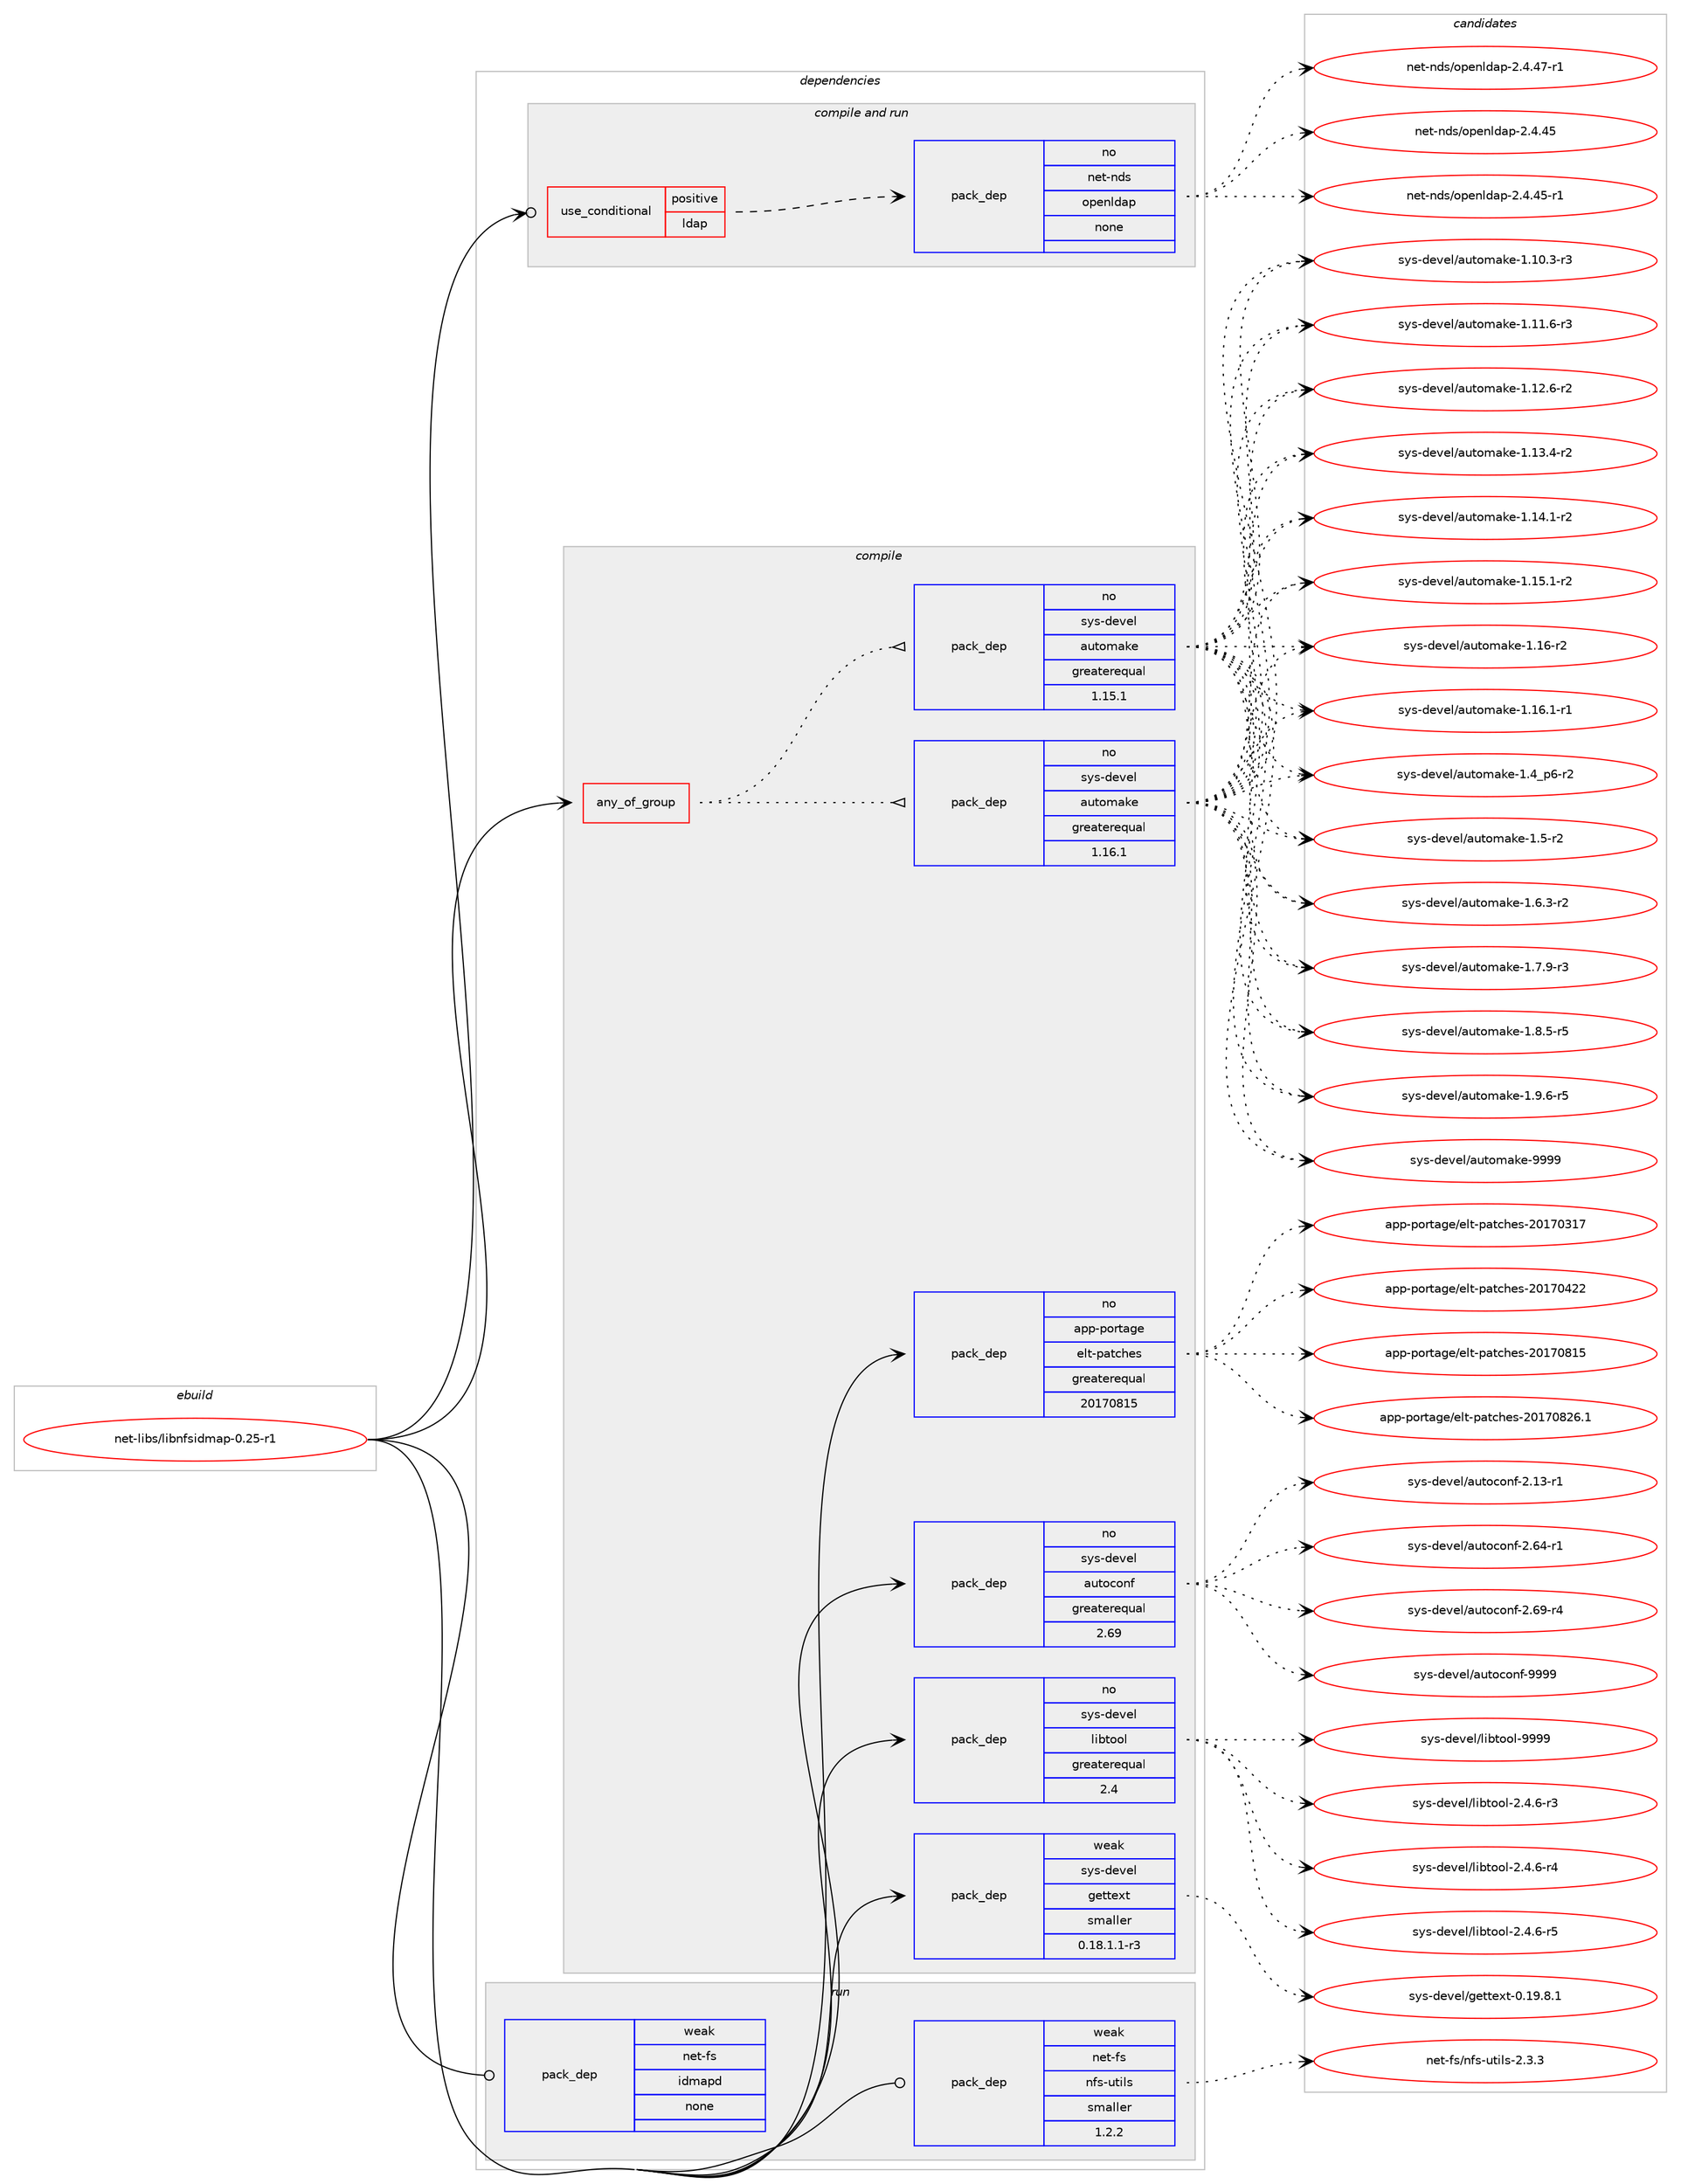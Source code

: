 digraph prolog {

# *************
# Graph options
# *************

newrank=true;
concentrate=true;
compound=true;
graph [rankdir=LR,fontname=Helvetica,fontsize=10,ranksep=1.5];#, ranksep=2.5, nodesep=0.2];
edge  [arrowhead=vee];
node  [fontname=Helvetica,fontsize=10];

# **********
# The ebuild
# **********

subgraph cluster_leftcol {
color=gray;
rank=same;
label=<<i>ebuild</i>>;
id [label="net-libs/libnfsidmap-0.25-r1", color=red, width=4, href="../net-libs/libnfsidmap-0.25-r1.svg"];
}

# ****************
# The dependencies
# ****************

subgraph cluster_midcol {
color=gray;
label=<<i>dependencies</i>>;
subgraph cluster_compile {
fillcolor="#eeeeee";
style=filled;
label=<<i>compile</i>>;
subgraph any26132 {
dependency1659895 [label=<<TABLE BORDER="0" CELLBORDER="1" CELLSPACING="0" CELLPADDING="4"><TR><TD CELLPADDING="10">any_of_group</TD></TR></TABLE>>, shape=none, color=red];subgraph pack1186747 {
dependency1659896 [label=<<TABLE BORDER="0" CELLBORDER="1" CELLSPACING="0" CELLPADDING="4" WIDTH="220"><TR><TD ROWSPAN="6" CELLPADDING="30">pack_dep</TD></TR><TR><TD WIDTH="110">no</TD></TR><TR><TD>sys-devel</TD></TR><TR><TD>automake</TD></TR><TR><TD>greaterequal</TD></TR><TR><TD>1.16.1</TD></TR></TABLE>>, shape=none, color=blue];
}
dependency1659895:e -> dependency1659896:w [weight=20,style="dotted",arrowhead="oinv"];
subgraph pack1186748 {
dependency1659897 [label=<<TABLE BORDER="0" CELLBORDER="1" CELLSPACING="0" CELLPADDING="4" WIDTH="220"><TR><TD ROWSPAN="6" CELLPADDING="30">pack_dep</TD></TR><TR><TD WIDTH="110">no</TD></TR><TR><TD>sys-devel</TD></TR><TR><TD>automake</TD></TR><TR><TD>greaterequal</TD></TR><TR><TD>1.15.1</TD></TR></TABLE>>, shape=none, color=blue];
}
dependency1659895:e -> dependency1659897:w [weight=20,style="dotted",arrowhead="oinv"];
}
id:e -> dependency1659895:w [weight=20,style="solid",arrowhead="vee"];
subgraph pack1186749 {
dependency1659898 [label=<<TABLE BORDER="0" CELLBORDER="1" CELLSPACING="0" CELLPADDING="4" WIDTH="220"><TR><TD ROWSPAN="6" CELLPADDING="30">pack_dep</TD></TR><TR><TD WIDTH="110">no</TD></TR><TR><TD>app-portage</TD></TR><TR><TD>elt-patches</TD></TR><TR><TD>greaterequal</TD></TR><TR><TD>20170815</TD></TR></TABLE>>, shape=none, color=blue];
}
id:e -> dependency1659898:w [weight=20,style="solid",arrowhead="vee"];
subgraph pack1186750 {
dependency1659899 [label=<<TABLE BORDER="0" CELLBORDER="1" CELLSPACING="0" CELLPADDING="4" WIDTH="220"><TR><TD ROWSPAN="6" CELLPADDING="30">pack_dep</TD></TR><TR><TD WIDTH="110">no</TD></TR><TR><TD>sys-devel</TD></TR><TR><TD>autoconf</TD></TR><TR><TD>greaterequal</TD></TR><TR><TD>2.69</TD></TR></TABLE>>, shape=none, color=blue];
}
id:e -> dependency1659899:w [weight=20,style="solid",arrowhead="vee"];
subgraph pack1186751 {
dependency1659900 [label=<<TABLE BORDER="0" CELLBORDER="1" CELLSPACING="0" CELLPADDING="4" WIDTH="220"><TR><TD ROWSPAN="6" CELLPADDING="30">pack_dep</TD></TR><TR><TD WIDTH="110">no</TD></TR><TR><TD>sys-devel</TD></TR><TR><TD>libtool</TD></TR><TR><TD>greaterequal</TD></TR><TR><TD>2.4</TD></TR></TABLE>>, shape=none, color=blue];
}
id:e -> dependency1659900:w [weight=20,style="solid",arrowhead="vee"];
subgraph pack1186752 {
dependency1659901 [label=<<TABLE BORDER="0" CELLBORDER="1" CELLSPACING="0" CELLPADDING="4" WIDTH="220"><TR><TD ROWSPAN="6" CELLPADDING="30">pack_dep</TD></TR><TR><TD WIDTH="110">weak</TD></TR><TR><TD>sys-devel</TD></TR><TR><TD>gettext</TD></TR><TR><TD>smaller</TD></TR><TR><TD>0.18.1.1-r3</TD></TR></TABLE>>, shape=none, color=blue];
}
id:e -> dependency1659901:w [weight=20,style="solid",arrowhead="vee"];
}
subgraph cluster_compileandrun {
fillcolor="#eeeeee";
style=filled;
label=<<i>compile and run</i>>;
subgraph cond446228 {
dependency1659902 [label=<<TABLE BORDER="0" CELLBORDER="1" CELLSPACING="0" CELLPADDING="4"><TR><TD ROWSPAN="3" CELLPADDING="10">use_conditional</TD></TR><TR><TD>positive</TD></TR><TR><TD>ldap</TD></TR></TABLE>>, shape=none, color=red];
subgraph pack1186753 {
dependency1659903 [label=<<TABLE BORDER="0" CELLBORDER="1" CELLSPACING="0" CELLPADDING="4" WIDTH="220"><TR><TD ROWSPAN="6" CELLPADDING="30">pack_dep</TD></TR><TR><TD WIDTH="110">no</TD></TR><TR><TD>net-nds</TD></TR><TR><TD>openldap</TD></TR><TR><TD>none</TD></TR><TR><TD></TD></TR></TABLE>>, shape=none, color=blue];
}
dependency1659902:e -> dependency1659903:w [weight=20,style="dashed",arrowhead="vee"];
}
id:e -> dependency1659902:w [weight=20,style="solid",arrowhead="odotvee"];
}
subgraph cluster_run {
fillcolor="#eeeeee";
style=filled;
label=<<i>run</i>>;
subgraph pack1186754 {
dependency1659904 [label=<<TABLE BORDER="0" CELLBORDER="1" CELLSPACING="0" CELLPADDING="4" WIDTH="220"><TR><TD ROWSPAN="6" CELLPADDING="30">pack_dep</TD></TR><TR><TD WIDTH="110">weak</TD></TR><TR><TD>net-fs</TD></TR><TR><TD>idmapd</TD></TR><TR><TD>none</TD></TR><TR><TD></TD></TR></TABLE>>, shape=none, color=blue];
}
id:e -> dependency1659904:w [weight=20,style="solid",arrowhead="odot"];
subgraph pack1186755 {
dependency1659905 [label=<<TABLE BORDER="0" CELLBORDER="1" CELLSPACING="0" CELLPADDING="4" WIDTH="220"><TR><TD ROWSPAN="6" CELLPADDING="30">pack_dep</TD></TR><TR><TD WIDTH="110">weak</TD></TR><TR><TD>net-fs</TD></TR><TR><TD>nfs-utils</TD></TR><TR><TD>smaller</TD></TR><TR><TD>1.2.2</TD></TR></TABLE>>, shape=none, color=blue];
}
id:e -> dependency1659905:w [weight=20,style="solid",arrowhead="odot"];
}
}

# **************
# The candidates
# **************

subgraph cluster_choices {
rank=same;
color=gray;
label=<<i>candidates</i>>;

subgraph choice1186747 {
color=black;
nodesep=1;
choice11512111545100101118101108479711711611110997107101454946494846514511451 [label="sys-devel/automake-1.10.3-r3", color=red, width=4,href="../sys-devel/automake-1.10.3-r3.svg"];
choice11512111545100101118101108479711711611110997107101454946494946544511451 [label="sys-devel/automake-1.11.6-r3", color=red, width=4,href="../sys-devel/automake-1.11.6-r3.svg"];
choice11512111545100101118101108479711711611110997107101454946495046544511450 [label="sys-devel/automake-1.12.6-r2", color=red, width=4,href="../sys-devel/automake-1.12.6-r2.svg"];
choice11512111545100101118101108479711711611110997107101454946495146524511450 [label="sys-devel/automake-1.13.4-r2", color=red, width=4,href="../sys-devel/automake-1.13.4-r2.svg"];
choice11512111545100101118101108479711711611110997107101454946495246494511450 [label="sys-devel/automake-1.14.1-r2", color=red, width=4,href="../sys-devel/automake-1.14.1-r2.svg"];
choice11512111545100101118101108479711711611110997107101454946495346494511450 [label="sys-devel/automake-1.15.1-r2", color=red, width=4,href="../sys-devel/automake-1.15.1-r2.svg"];
choice1151211154510010111810110847971171161111099710710145494649544511450 [label="sys-devel/automake-1.16-r2", color=red, width=4,href="../sys-devel/automake-1.16-r2.svg"];
choice11512111545100101118101108479711711611110997107101454946495446494511449 [label="sys-devel/automake-1.16.1-r1", color=red, width=4,href="../sys-devel/automake-1.16.1-r1.svg"];
choice115121115451001011181011084797117116111109971071014549465295112544511450 [label="sys-devel/automake-1.4_p6-r2", color=red, width=4,href="../sys-devel/automake-1.4_p6-r2.svg"];
choice11512111545100101118101108479711711611110997107101454946534511450 [label="sys-devel/automake-1.5-r2", color=red, width=4,href="../sys-devel/automake-1.5-r2.svg"];
choice115121115451001011181011084797117116111109971071014549465446514511450 [label="sys-devel/automake-1.6.3-r2", color=red, width=4,href="../sys-devel/automake-1.6.3-r2.svg"];
choice115121115451001011181011084797117116111109971071014549465546574511451 [label="sys-devel/automake-1.7.9-r3", color=red, width=4,href="../sys-devel/automake-1.7.9-r3.svg"];
choice115121115451001011181011084797117116111109971071014549465646534511453 [label="sys-devel/automake-1.8.5-r5", color=red, width=4,href="../sys-devel/automake-1.8.5-r5.svg"];
choice115121115451001011181011084797117116111109971071014549465746544511453 [label="sys-devel/automake-1.9.6-r5", color=red, width=4,href="../sys-devel/automake-1.9.6-r5.svg"];
choice115121115451001011181011084797117116111109971071014557575757 [label="sys-devel/automake-9999", color=red, width=4,href="../sys-devel/automake-9999.svg"];
dependency1659896:e -> choice11512111545100101118101108479711711611110997107101454946494846514511451:w [style=dotted,weight="100"];
dependency1659896:e -> choice11512111545100101118101108479711711611110997107101454946494946544511451:w [style=dotted,weight="100"];
dependency1659896:e -> choice11512111545100101118101108479711711611110997107101454946495046544511450:w [style=dotted,weight="100"];
dependency1659896:e -> choice11512111545100101118101108479711711611110997107101454946495146524511450:w [style=dotted,weight="100"];
dependency1659896:e -> choice11512111545100101118101108479711711611110997107101454946495246494511450:w [style=dotted,weight="100"];
dependency1659896:e -> choice11512111545100101118101108479711711611110997107101454946495346494511450:w [style=dotted,weight="100"];
dependency1659896:e -> choice1151211154510010111810110847971171161111099710710145494649544511450:w [style=dotted,weight="100"];
dependency1659896:e -> choice11512111545100101118101108479711711611110997107101454946495446494511449:w [style=dotted,weight="100"];
dependency1659896:e -> choice115121115451001011181011084797117116111109971071014549465295112544511450:w [style=dotted,weight="100"];
dependency1659896:e -> choice11512111545100101118101108479711711611110997107101454946534511450:w [style=dotted,weight="100"];
dependency1659896:e -> choice115121115451001011181011084797117116111109971071014549465446514511450:w [style=dotted,weight="100"];
dependency1659896:e -> choice115121115451001011181011084797117116111109971071014549465546574511451:w [style=dotted,weight="100"];
dependency1659896:e -> choice115121115451001011181011084797117116111109971071014549465646534511453:w [style=dotted,weight="100"];
dependency1659896:e -> choice115121115451001011181011084797117116111109971071014549465746544511453:w [style=dotted,weight="100"];
dependency1659896:e -> choice115121115451001011181011084797117116111109971071014557575757:w [style=dotted,weight="100"];
}
subgraph choice1186748 {
color=black;
nodesep=1;
choice11512111545100101118101108479711711611110997107101454946494846514511451 [label="sys-devel/automake-1.10.3-r3", color=red, width=4,href="../sys-devel/automake-1.10.3-r3.svg"];
choice11512111545100101118101108479711711611110997107101454946494946544511451 [label="sys-devel/automake-1.11.6-r3", color=red, width=4,href="../sys-devel/automake-1.11.6-r3.svg"];
choice11512111545100101118101108479711711611110997107101454946495046544511450 [label="sys-devel/automake-1.12.6-r2", color=red, width=4,href="../sys-devel/automake-1.12.6-r2.svg"];
choice11512111545100101118101108479711711611110997107101454946495146524511450 [label="sys-devel/automake-1.13.4-r2", color=red, width=4,href="../sys-devel/automake-1.13.4-r2.svg"];
choice11512111545100101118101108479711711611110997107101454946495246494511450 [label="sys-devel/automake-1.14.1-r2", color=red, width=4,href="../sys-devel/automake-1.14.1-r2.svg"];
choice11512111545100101118101108479711711611110997107101454946495346494511450 [label="sys-devel/automake-1.15.1-r2", color=red, width=4,href="../sys-devel/automake-1.15.1-r2.svg"];
choice1151211154510010111810110847971171161111099710710145494649544511450 [label="sys-devel/automake-1.16-r2", color=red, width=4,href="../sys-devel/automake-1.16-r2.svg"];
choice11512111545100101118101108479711711611110997107101454946495446494511449 [label="sys-devel/automake-1.16.1-r1", color=red, width=4,href="../sys-devel/automake-1.16.1-r1.svg"];
choice115121115451001011181011084797117116111109971071014549465295112544511450 [label="sys-devel/automake-1.4_p6-r2", color=red, width=4,href="../sys-devel/automake-1.4_p6-r2.svg"];
choice11512111545100101118101108479711711611110997107101454946534511450 [label="sys-devel/automake-1.5-r2", color=red, width=4,href="../sys-devel/automake-1.5-r2.svg"];
choice115121115451001011181011084797117116111109971071014549465446514511450 [label="sys-devel/automake-1.6.3-r2", color=red, width=4,href="../sys-devel/automake-1.6.3-r2.svg"];
choice115121115451001011181011084797117116111109971071014549465546574511451 [label="sys-devel/automake-1.7.9-r3", color=red, width=4,href="../sys-devel/automake-1.7.9-r3.svg"];
choice115121115451001011181011084797117116111109971071014549465646534511453 [label="sys-devel/automake-1.8.5-r5", color=red, width=4,href="../sys-devel/automake-1.8.5-r5.svg"];
choice115121115451001011181011084797117116111109971071014549465746544511453 [label="sys-devel/automake-1.9.6-r5", color=red, width=4,href="../sys-devel/automake-1.9.6-r5.svg"];
choice115121115451001011181011084797117116111109971071014557575757 [label="sys-devel/automake-9999", color=red, width=4,href="../sys-devel/automake-9999.svg"];
dependency1659897:e -> choice11512111545100101118101108479711711611110997107101454946494846514511451:w [style=dotted,weight="100"];
dependency1659897:e -> choice11512111545100101118101108479711711611110997107101454946494946544511451:w [style=dotted,weight="100"];
dependency1659897:e -> choice11512111545100101118101108479711711611110997107101454946495046544511450:w [style=dotted,weight="100"];
dependency1659897:e -> choice11512111545100101118101108479711711611110997107101454946495146524511450:w [style=dotted,weight="100"];
dependency1659897:e -> choice11512111545100101118101108479711711611110997107101454946495246494511450:w [style=dotted,weight="100"];
dependency1659897:e -> choice11512111545100101118101108479711711611110997107101454946495346494511450:w [style=dotted,weight="100"];
dependency1659897:e -> choice1151211154510010111810110847971171161111099710710145494649544511450:w [style=dotted,weight="100"];
dependency1659897:e -> choice11512111545100101118101108479711711611110997107101454946495446494511449:w [style=dotted,weight="100"];
dependency1659897:e -> choice115121115451001011181011084797117116111109971071014549465295112544511450:w [style=dotted,weight="100"];
dependency1659897:e -> choice11512111545100101118101108479711711611110997107101454946534511450:w [style=dotted,weight="100"];
dependency1659897:e -> choice115121115451001011181011084797117116111109971071014549465446514511450:w [style=dotted,weight="100"];
dependency1659897:e -> choice115121115451001011181011084797117116111109971071014549465546574511451:w [style=dotted,weight="100"];
dependency1659897:e -> choice115121115451001011181011084797117116111109971071014549465646534511453:w [style=dotted,weight="100"];
dependency1659897:e -> choice115121115451001011181011084797117116111109971071014549465746544511453:w [style=dotted,weight="100"];
dependency1659897:e -> choice115121115451001011181011084797117116111109971071014557575757:w [style=dotted,weight="100"];
}
subgraph choice1186749 {
color=black;
nodesep=1;
choice97112112451121111141169710310147101108116451129711699104101115455048495548514955 [label="app-portage/elt-patches-20170317", color=red, width=4,href="../app-portage/elt-patches-20170317.svg"];
choice97112112451121111141169710310147101108116451129711699104101115455048495548525050 [label="app-portage/elt-patches-20170422", color=red, width=4,href="../app-portage/elt-patches-20170422.svg"];
choice97112112451121111141169710310147101108116451129711699104101115455048495548564953 [label="app-portage/elt-patches-20170815", color=red, width=4,href="../app-portage/elt-patches-20170815.svg"];
choice971121124511211111411697103101471011081164511297116991041011154550484955485650544649 [label="app-portage/elt-patches-20170826.1", color=red, width=4,href="../app-portage/elt-patches-20170826.1.svg"];
dependency1659898:e -> choice97112112451121111141169710310147101108116451129711699104101115455048495548514955:w [style=dotted,weight="100"];
dependency1659898:e -> choice97112112451121111141169710310147101108116451129711699104101115455048495548525050:w [style=dotted,weight="100"];
dependency1659898:e -> choice97112112451121111141169710310147101108116451129711699104101115455048495548564953:w [style=dotted,weight="100"];
dependency1659898:e -> choice971121124511211111411697103101471011081164511297116991041011154550484955485650544649:w [style=dotted,weight="100"];
}
subgraph choice1186750 {
color=black;
nodesep=1;
choice1151211154510010111810110847971171161119911111010245504649514511449 [label="sys-devel/autoconf-2.13-r1", color=red, width=4,href="../sys-devel/autoconf-2.13-r1.svg"];
choice1151211154510010111810110847971171161119911111010245504654524511449 [label="sys-devel/autoconf-2.64-r1", color=red, width=4,href="../sys-devel/autoconf-2.64-r1.svg"];
choice1151211154510010111810110847971171161119911111010245504654574511452 [label="sys-devel/autoconf-2.69-r4", color=red, width=4,href="../sys-devel/autoconf-2.69-r4.svg"];
choice115121115451001011181011084797117116111991111101024557575757 [label="sys-devel/autoconf-9999", color=red, width=4,href="../sys-devel/autoconf-9999.svg"];
dependency1659899:e -> choice1151211154510010111810110847971171161119911111010245504649514511449:w [style=dotted,weight="100"];
dependency1659899:e -> choice1151211154510010111810110847971171161119911111010245504654524511449:w [style=dotted,weight="100"];
dependency1659899:e -> choice1151211154510010111810110847971171161119911111010245504654574511452:w [style=dotted,weight="100"];
dependency1659899:e -> choice115121115451001011181011084797117116111991111101024557575757:w [style=dotted,weight="100"];
}
subgraph choice1186751 {
color=black;
nodesep=1;
choice1151211154510010111810110847108105981161111111084550465246544511451 [label="sys-devel/libtool-2.4.6-r3", color=red, width=4,href="../sys-devel/libtool-2.4.6-r3.svg"];
choice1151211154510010111810110847108105981161111111084550465246544511452 [label="sys-devel/libtool-2.4.6-r4", color=red, width=4,href="../sys-devel/libtool-2.4.6-r4.svg"];
choice1151211154510010111810110847108105981161111111084550465246544511453 [label="sys-devel/libtool-2.4.6-r5", color=red, width=4,href="../sys-devel/libtool-2.4.6-r5.svg"];
choice1151211154510010111810110847108105981161111111084557575757 [label="sys-devel/libtool-9999", color=red, width=4,href="../sys-devel/libtool-9999.svg"];
dependency1659900:e -> choice1151211154510010111810110847108105981161111111084550465246544511451:w [style=dotted,weight="100"];
dependency1659900:e -> choice1151211154510010111810110847108105981161111111084550465246544511452:w [style=dotted,weight="100"];
dependency1659900:e -> choice1151211154510010111810110847108105981161111111084550465246544511453:w [style=dotted,weight="100"];
dependency1659900:e -> choice1151211154510010111810110847108105981161111111084557575757:w [style=dotted,weight="100"];
}
subgraph choice1186752 {
color=black;
nodesep=1;
choice1151211154510010111810110847103101116116101120116454846495746564649 [label="sys-devel/gettext-0.19.8.1", color=red, width=4,href="../sys-devel/gettext-0.19.8.1.svg"];
dependency1659901:e -> choice1151211154510010111810110847103101116116101120116454846495746564649:w [style=dotted,weight="100"];
}
subgraph choice1186753 {
color=black;
nodesep=1;
choice11010111645110100115471111121011101081009711245504652465253 [label="net-nds/openldap-2.4.45", color=red, width=4,href="../net-nds/openldap-2.4.45.svg"];
choice110101116451101001154711111210111010810097112455046524652534511449 [label="net-nds/openldap-2.4.45-r1", color=red, width=4,href="../net-nds/openldap-2.4.45-r1.svg"];
choice110101116451101001154711111210111010810097112455046524652554511449 [label="net-nds/openldap-2.4.47-r1", color=red, width=4,href="../net-nds/openldap-2.4.47-r1.svg"];
dependency1659903:e -> choice11010111645110100115471111121011101081009711245504652465253:w [style=dotted,weight="100"];
dependency1659903:e -> choice110101116451101001154711111210111010810097112455046524652534511449:w [style=dotted,weight="100"];
dependency1659903:e -> choice110101116451101001154711111210111010810097112455046524652554511449:w [style=dotted,weight="100"];
}
subgraph choice1186754 {
color=black;
nodesep=1;
}
subgraph choice1186755 {
color=black;
nodesep=1;
choice110101116451021154711010211545117116105108115455046514651 [label="net-fs/nfs-utils-2.3.3", color=red, width=4,href="../net-fs/nfs-utils-2.3.3.svg"];
dependency1659905:e -> choice110101116451021154711010211545117116105108115455046514651:w [style=dotted,weight="100"];
}
}

}
